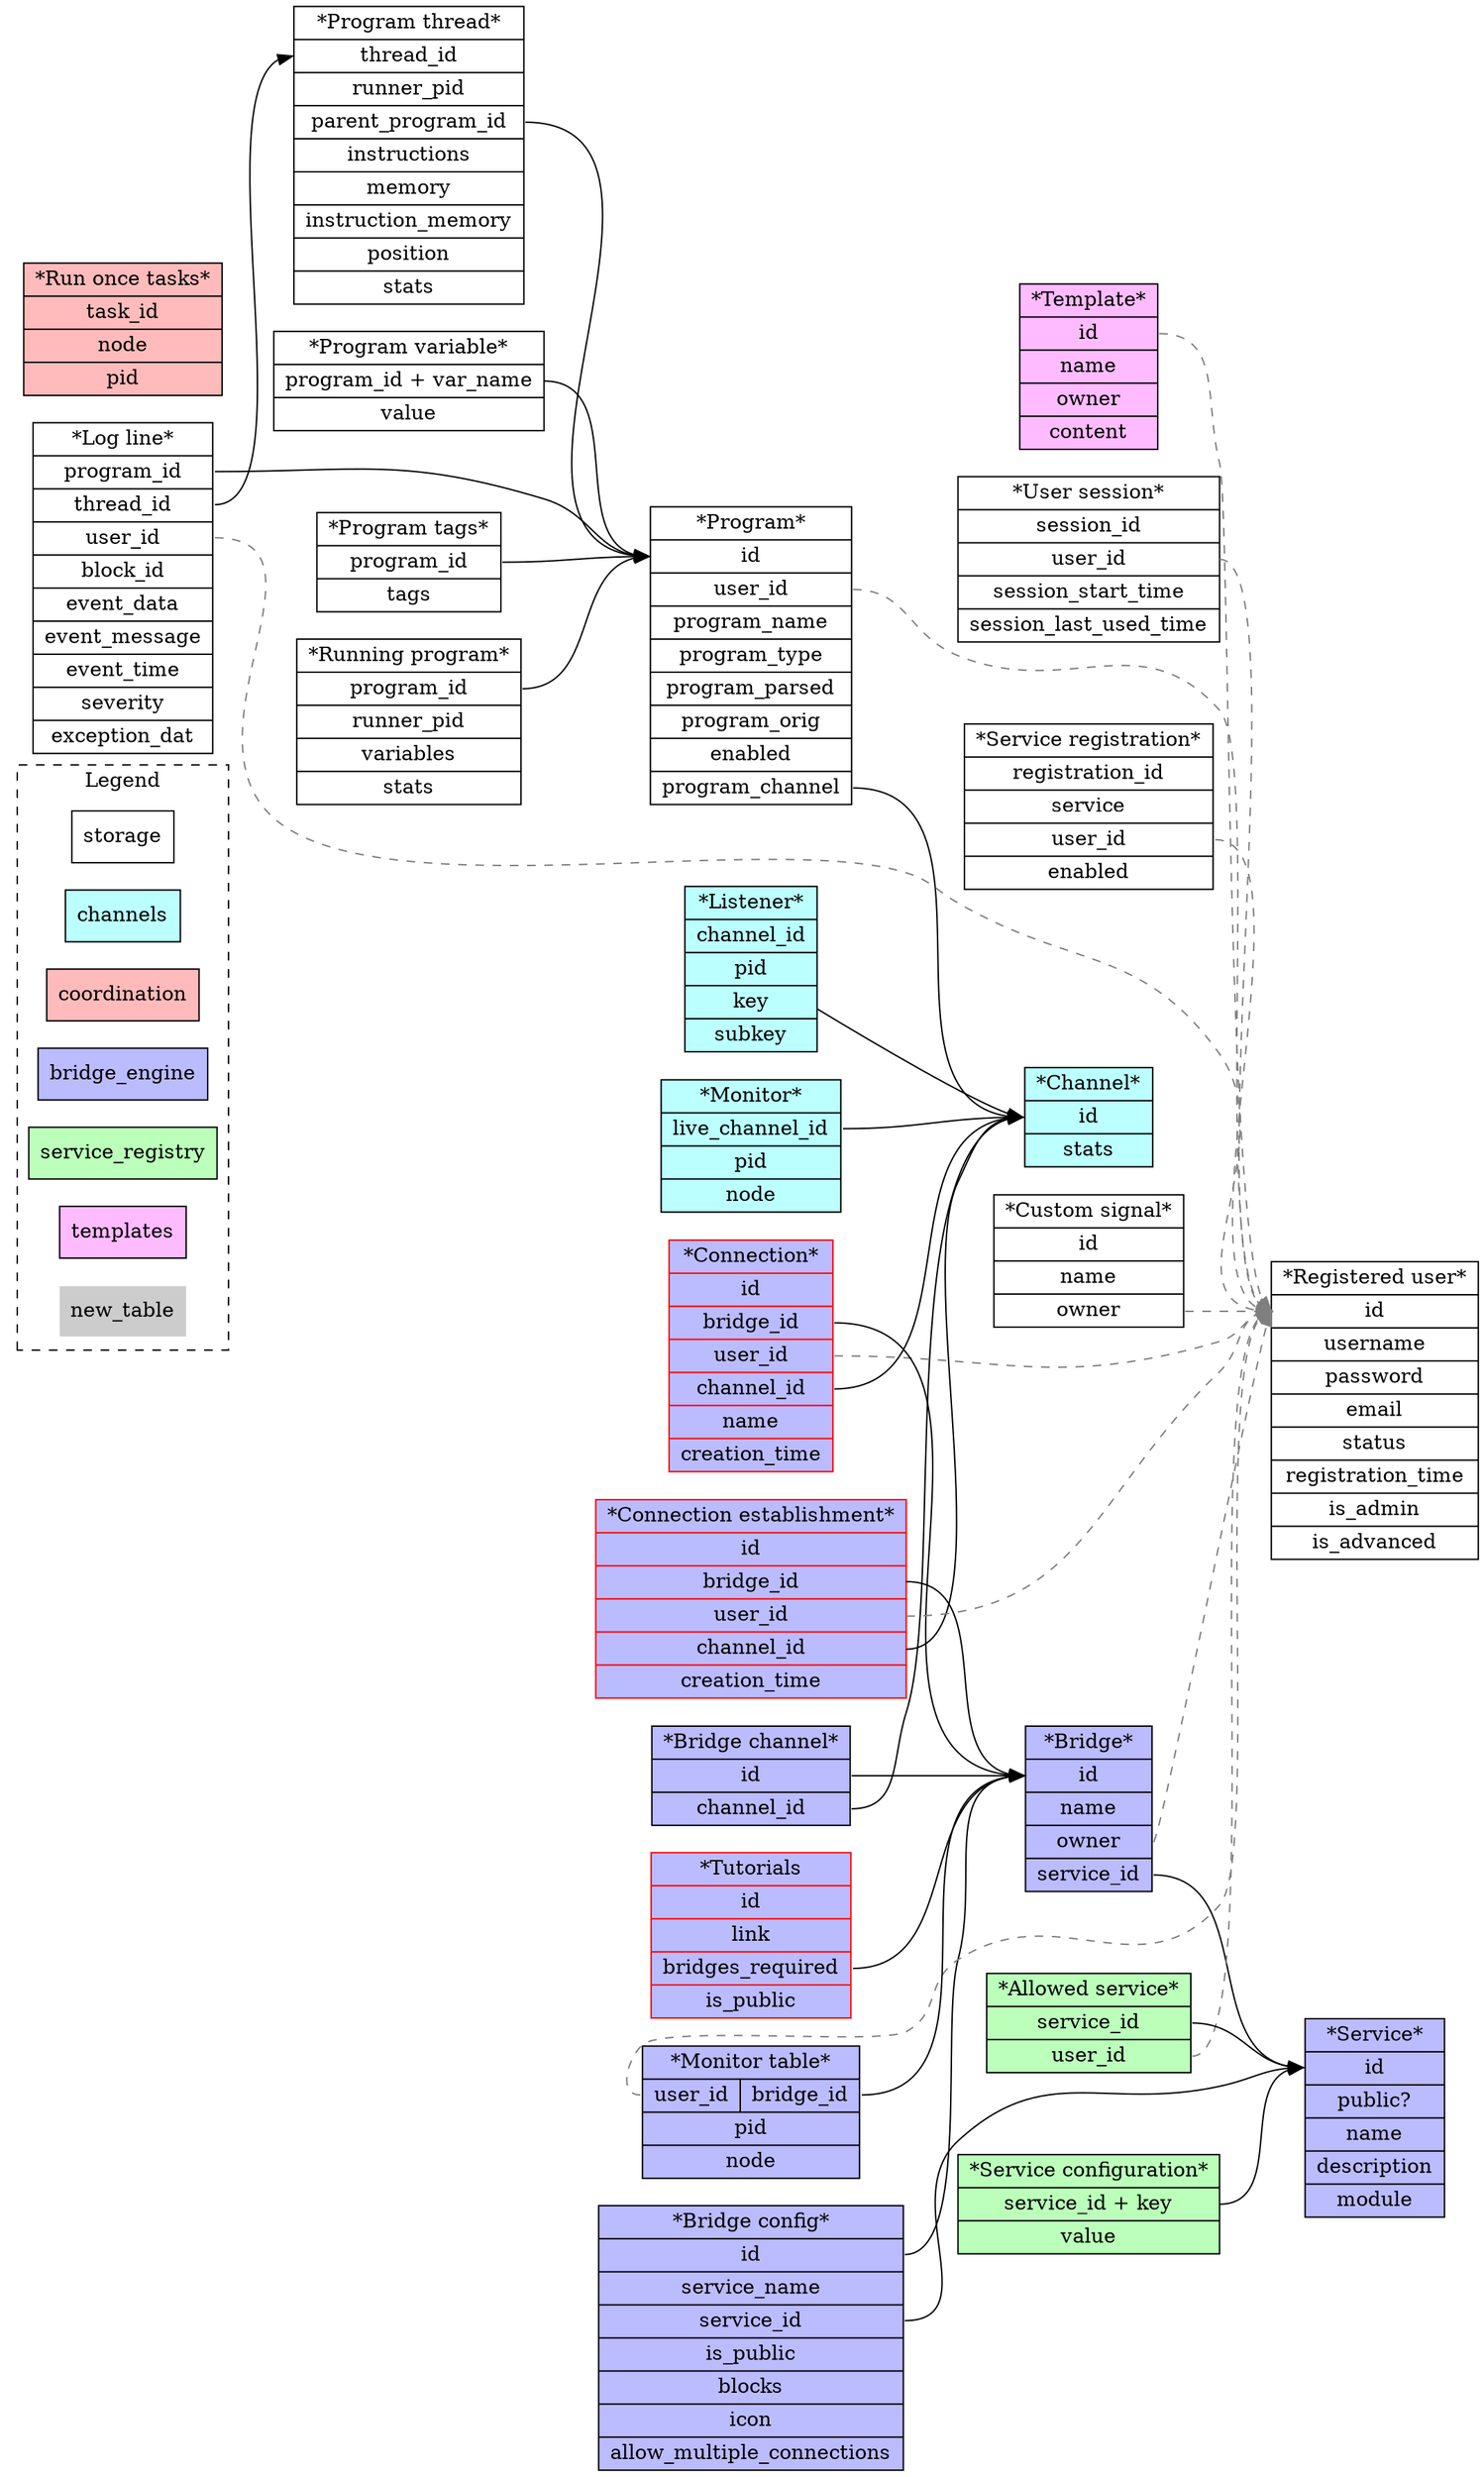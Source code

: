 digraph g {
  rankdir=LR
  node[shape=record];
  style=dashed;

  subgraph cluster_legend {
    label="Legend"

    storage;
    channels[style=filled,fillcolor="#bbffff"];
    coordination[style=filled,fillcolor="#ffbbbb"]
    bridge_engine[style=filled,fillcolor="#bbbbff"];
    service_registry[style=filled,fillcolor="#bbffbb"]
    templates[style=filled,fillcolor="#ffbbff"]

    new_table[style=filled,fillcolor="#cccccc",color=white]
    // modified_table[shape=octagon] // Not used
  }


  subgraph group_core_channels {
    label="Channels";
    node[style=filled,fillcolor="#bbffff"];


    // LIVE_CHANNELS_TABLE | automate_channel_engine_live_channels_table
    live_channels_table_entry[label="*Channel* | <pk> id | stats"];

    // LISTENERS_TABLE | automate_channel_engine_listeners_table
    listeners_table_entry[label="*Listener*| <f0> channel_id | pid | key | subkey"];
    listeners_table_entry -> live_channels_table_entry:pk;

    // MONITORS_TABLE | automate_channel_engine_monitors_table
    monitors_table_entry[label="*Monitor* | <f0> live_channel_id | pid | node"];
    monitors_table_entry:f0 -> live_channels_table_entry:pk;
  }

  subgraph group_core_storage {
    label="Storage";

    // REGISTERED_USERS_TABLE | automate_registered_users
    registered_user_entry[label="*Registered user* | <pk> id | username | password | email | status | registration_time | is_admin | is_advanced"];

    // USER_SESSIONS_TABLE | automate_user_sessions
    user_session_entry[label="*User session* | <pk> session_id | <f0> user_id | session_start_time | session_last_used_time"];
    user_session_entry:f0 -> registered_user_entry:pk[style=dashed,color="#7f7f7f"];

    // // USER_MONITORS_TABLE | automate_user_monitors
    // monitor_entry[label="*Monitor entry* | <pk> id | <f0> user_id | type | name | value"];

    // monitor_entry:f0 -> registered_user_entry:pk[style=dashed,color="#7f7f7f"];

    // USER_PROGRAMS_TABLE | automate_user_programs
    user_program_entry[label="*Program* | <pk> id | <f0> user_id | program_name | program_type | program_parsed | program_orig | enabled | <f1> program_channel"];
    user_program_entry:f0 -> registered_user_entry:pk[style=dashed,color="#7f7f7f"];
    user_program_entry:f1 -> live_channels_table_entry:pk;

    // USER_PROGRAMS_LOGS_TABLE | automate_user_program_logs
    user_program_logs_entry[label="*Log line* | <f0> program_id | <f1> thread_id | <f2> user_id | block_id | event_data | event_message | event_time | severity | exception_dat"];
    user_program_logs_entry:f0 -> user_program_entry:pk;
    user_program_logs_entry:f2 -> registered_user_entry:pk[style=dashed,color="#7f7f7f"];

    // PROGRAM_TAGS_TABLE | automate_program_tags
    program_tags_entry[label="*Program tags* | <f0> program_id | tags"];
    program_tags_entry:f0 -> user_program_entry:pk;

    // RUNNING_PROGRAMS_TABLE | automate_running_programs
    running_program_entry[label="*Running program*| <f0> program_id | runner_pid | variables | stats"];
    running_program_entry:f0 -> user_program_entry:pk;

    // RUNNING_THREADS_TABLE | automate_running_program_threads
    running_program_thread_entry[label="*Program thread* | <pk> thread_id | runner_pid | <f0> parent_program_id | instructions | memory | instruction_memory | position | stats"];
    user_program_logs_entry:f1 -> running_program_thread_entry:pk;
    running_program_thread_entry:f0 -> user_program_entry:pk;

    // REGISTERED_SERVICES_TABLE | automate_registered_services
    registered_service_entry[label="*Service registration* | <pk> registration_id | <f0> service |  <f1> user_id | enabled"];
    registered_service_entry:f1 -> registered_user_entry:pk[style=dashed,color="#7f7f7f"];

    // PROGRAM_VARIABLE_TABLE | automate_program_variable_table
    program_variable_table_entry[label="*Program variable* | <f0> program_id + var_name | value"];
    program_variable_table_entry:f0 -> user_program_entry:pk;  // Not sure if user program or running program

    // CUSTOM_SIGNALS_TABLE | automate_custom_signals_table
    custom_signal_entry[label="*Custom signal* | <pk> id | name | <f0> owner"];
    custom_signal_entry:f0 -> registered_user_entry:pk[style=dashed,color="#7f7f7f"];
  }

  subgraph group_coordination {
    label="Coordination";
    node[style=filled,fillcolor="#ffbbbb"];

    // RUN_ONCE_TASKS_TABLE | automate_coordination_run_once_tasks
    run_once_tasks_table_entry[label="*Run once tasks* | <pk> task_id | node | pid"]
  }

  subgraph group_bridges {
    label="Bridge engine";

    node[style=filled,fillcolor="#bbbbff"]

    // SERVICE_PORT_TABLE | automate_service_port_table
    service_port_entry[label="*Bridge* | <pk> id | name | <f0> owner | <f1> service_id"]
    service_port_entry:f0 -> registered_user_entry:pk[style=dashed,color="#7f7f7f"];
    service_port_entry:f1 -> services_table_entry:pk;

    // SERVICE_PORT_CONFIGURATION_TABLE | automate_service_port_configuration_table
    service_port_configuration[label="*Bridge config* | <pk> id | service_name | <f0> service_id | is_public | blocks | icon | allow_multiple_connections"]
    service_port_configuration:pk -> service_port_entry:pk;
    service_port_configuration:f0 -> services_table_entry:pk


    // SERVICE_PORT_CHANNEL_TABLE | automate_service_port_channel_table
    service_port_monitor_channel_entry[label="*Bridge channel* | <pk> id | <f0> channel_id"]
    service_port_monitor_channel_entry:pk -> service_port_entry:pk;
    service_port_monitor_channel_entry:f0 -> live_channels_table_entry:pk;

    // SERVICE_PORT_CHANNEL_MONITORS_TABLE | automate_service_port_channel_monitors_table
    channel_monitor_table_entry[label="*Monitor table* | {<f0> user_id|<f1> bridge_id} | pid | node"]
    channel_monitor_table_entry:f0 -> registered_user_entry:pk[style=dashed,color="#7f7f7f"];
    channel_monitor_table_entry:f1 -> service_port_entry:pk


    connection_entry[color=red,
                     label="*Connection* | <pk> id | <f0> bridge_id | <f1> user_id | <f2> channel_id | name | creation_time"]
    connection_entry:f0 -> service_port_entry:pk
    connection_entry:f1 -> registered_user_entry:pk[style=dashed,color="#7f7f7f"];
    connection_entry:f2 -> live_channels_table_entry:pk
    // Connection data might store data from the bridges

    pending_connection_entry[color=red,
                                   label="*Connection establishment* | <pk> id | <f0> bridge_id | <f1> user_id | <f2> channel_id | creation_time"]
    pending_connection_entry:f0 -> service_port_entry:pk
    pending_connection_entry:f1 -> registered_user_entry:pk[style=dashed,color="#7f7f7f"];
    pending_connection_entry:f2 -> live_channels_table_entry:pk

    tutorials[color=red,
              label="*Tutorials | <pk> id | link | <f0> bridges_required | is_public"]
    tutorials:f0 -> service_port_entry:pk

  }

  subgraph group_core_services {
    label="Service registry";
    node[style=filled,fillcolor="#bbffbb"]

    // SERVICE_REGISTRY_TABLE | automate_service_registry_services_table
    services_table_entry[label="*Service* | <pk> id | public? | name | description | module"];

    // USER_SERVICE_ALLOWANCE_TABLE | automate_service_registry_user_service_allowance_table
    user_service_allowance_entry[label="*Allowed service*| <f0> service_id | <f1> user_id"];
    user_service_allowance_entry:f0 -> services_table_entry:pk;
    user_service_allowance_entry:f1 -> registered_user_entry:pk[style=dashed,color="#7f7f7f"];

    // SERVICE_CONFIGURATION_TABLE | automate_service_registry_service_configuration_table
    service_configuration_entry[label="*Service configuration* | <pk> service_id + key | value "];
    service_configuration_entry:pk -> services_table_entry:pk;
  }

  subgraph group_core_template_engine {
    label="Template engine"
    node[style=filled,fillcolor="#ffbbff"]

    // TEMPLATE_TABLE | automate_template_engine_templates_table
    template_entry[label="*Template* | <pk> id | name | <f0> owner | content"]
    template_entry:pk -> registered_user_entry:pk[style=dashed,color="#7f7f7f"];
  }
}
